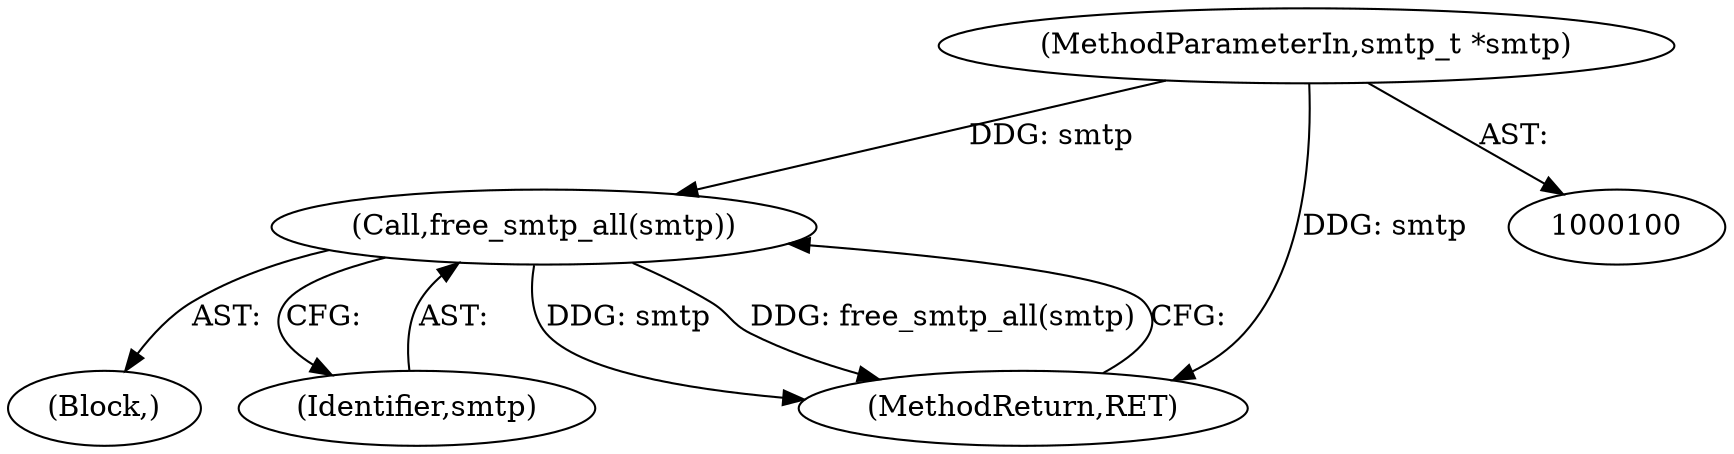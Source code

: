 digraph "0_keepalived_04f2d32871bb3b11d7dc024039952f2fe2750306_1@API" {
"1000156" [label="(Call,free_smtp_all(smtp))"];
"1000101" [label="(MethodParameterIn,smtp_t *smtp)"];
"1000102" [label="(Block,)"];
"1000101" [label="(MethodParameterIn,smtp_t *smtp)"];
"1000156" [label="(Call,free_smtp_all(smtp))"];
"1000157" [label="(Identifier,smtp)"];
"1000158" [label="(MethodReturn,RET)"];
"1000156" -> "1000102"  [label="AST: "];
"1000156" -> "1000157"  [label="CFG: "];
"1000157" -> "1000156"  [label="AST: "];
"1000158" -> "1000156"  [label="CFG: "];
"1000156" -> "1000158"  [label="DDG: smtp"];
"1000156" -> "1000158"  [label="DDG: free_smtp_all(smtp)"];
"1000101" -> "1000156"  [label="DDG: smtp"];
"1000101" -> "1000100"  [label="AST: "];
"1000101" -> "1000158"  [label="DDG: smtp"];
}
